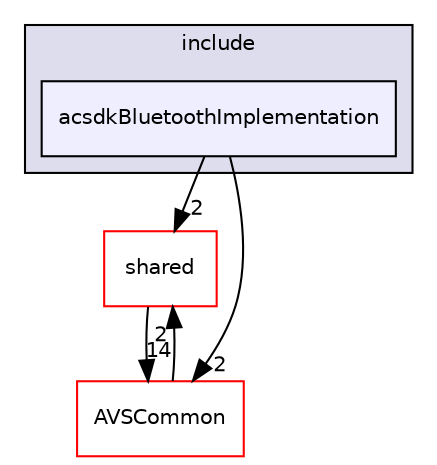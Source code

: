 digraph "/workplace/avs-device-sdk/applications/acsdkBlueZBluetoothImplementation/include/acsdkBluetoothImplementation" {
  compound=true
  node [ fontsize="10", fontname="Helvetica"];
  edge [ labelfontsize="10", labelfontname="Helvetica"];
  subgraph clusterdir_9ee5b7f5aec8117a8c99ec8af0e3eefd {
    graph [ bgcolor="#ddddee", pencolor="black", label="include" fontname="Helvetica", fontsize="10", URL="dir_9ee5b7f5aec8117a8c99ec8af0e3eefd.html"]
  dir_a4bce5b067e462bfc9d0bb7d6c17bbe5 [shape=box, label="acsdkBluetoothImplementation", style="filled", fillcolor="#eeeeff", pencolor="black", URL="dir_a4bce5b067e462bfc9d0bb7d6c17bbe5.html"];
  }
  dir_9982052f7ce695d12571567315b2fafa [shape=box label="shared" fillcolor="white" style="filled" color="red" URL="dir_9982052f7ce695d12571567315b2fafa.html"];
  dir_13e65effb2bde530b17b3d5eefcd0266 [shape=box label="AVSCommon" fillcolor="white" style="filled" color="red" URL="dir_13e65effb2bde530b17b3d5eefcd0266.html"];
  dir_9982052f7ce695d12571567315b2fafa->dir_13e65effb2bde530b17b3d5eefcd0266 [headlabel="14", labeldistance=1.5 headhref="dir_000598_000017.html"];
  dir_13e65effb2bde530b17b3d5eefcd0266->dir_9982052f7ce695d12571567315b2fafa [headlabel="2", labeldistance=1.5 headhref="dir_000017_000598.html"];
  dir_a4bce5b067e462bfc9d0bb7d6c17bbe5->dir_9982052f7ce695d12571567315b2fafa [headlabel="2", labeldistance=1.5 headhref="dir_000052_000598.html"];
  dir_a4bce5b067e462bfc9d0bb7d6c17bbe5->dir_13e65effb2bde530b17b3d5eefcd0266 [headlabel="2", labeldistance=1.5 headhref="dir_000052_000017.html"];
}
